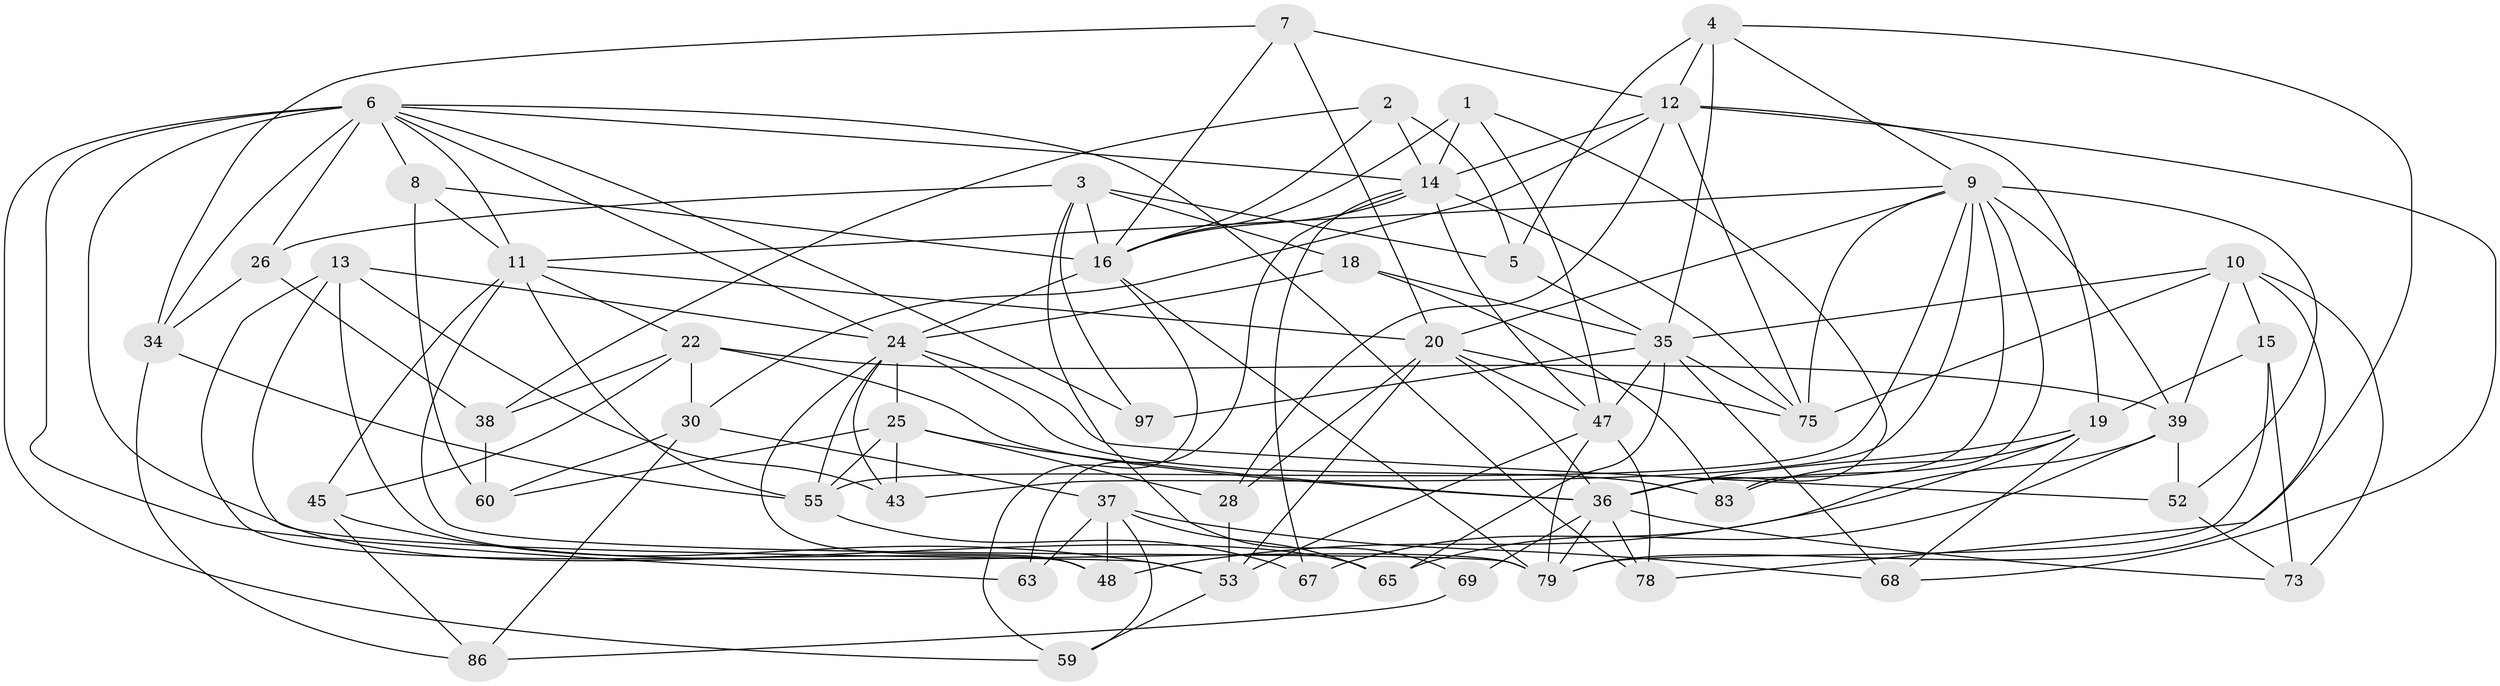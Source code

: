 // original degree distribution, {4: 1.0}
// Generated by graph-tools (version 1.1) at 2025/16/03/09/25 04:16:35]
// undirected, 52 vertices, 143 edges
graph export_dot {
graph [start="1"]
  node [color=gray90,style=filled];
  1 [super="+71"];
  2;
  3 [super="+17"];
  4 [super="+93"];
  5;
  6 [super="+33+27"];
  7;
  8;
  9 [super="+46+31+74"];
  10 [super="+21"];
  11 [super="+99"];
  12 [super="+76+23+51"];
  13 [super="+84"];
  14 [super="+89+57"];
  15;
  16 [super="+44"];
  18;
  19 [super="+64"];
  20 [super="+56"];
  22 [super="+40+50"];
  24 [super="+29"];
  25 [super="+82"];
  26;
  28;
  30 [super="+32"];
  34 [super="+62"];
  35 [super="+49+41+96"];
  36 [super="+87+54"];
  37 [super="+94"];
  38;
  39 [super="+58"];
  43;
  45;
  47 [super="+77"];
  48;
  52;
  53 [super="+70"];
  55 [super="+72"];
  59;
  60;
  63;
  65;
  67;
  68;
  69;
  73;
  75 [super="+85"];
  78;
  79 [super="+81"];
  83;
  86;
  97;
  1 -- 36;
  1 -- 47;
  1 -- 16 [weight=2];
  1 -- 14 [weight=2];
  2 -- 38;
  2 -- 5;
  2 -- 16;
  2 -- 14;
  3 -- 69;
  3 -- 97;
  3 -- 18;
  3 -- 16;
  3 -- 26;
  3 -- 5;
  4 -- 5;
  4 -- 12 [weight=2];
  4 -- 35;
  4 -- 9;
  4 -- 79;
  5 -- 35;
  6 -- 26;
  6 -- 63 [weight=2];
  6 -- 59;
  6 -- 65;
  6 -- 34;
  6 -- 97;
  6 -- 8;
  6 -- 78;
  6 -- 24;
  6 -- 14;
  6 -- 11;
  7 -- 34;
  7 -- 12;
  7 -- 20;
  7 -- 16;
  8 -- 60;
  8 -- 16;
  8 -- 11;
  9 -- 55;
  9 -- 11;
  9 -- 36;
  9 -- 83;
  9 -- 20;
  9 -- 39;
  9 -- 43;
  9 -- 52;
  9 -- 75;
  10 -- 73;
  10 -- 35;
  10 -- 75;
  10 -- 39;
  10 -- 78;
  10 -- 15;
  11 -- 20;
  11 -- 55;
  11 -- 22;
  11 -- 45;
  11 -- 79;
  12 -- 28;
  12 -- 68;
  12 -- 14 [weight=2];
  12 -- 75;
  12 -- 30;
  12 -- 19;
  13 -- 53;
  13 -- 24;
  13 -- 79 [weight=2];
  13 -- 48;
  13 -- 43;
  14 -- 63;
  14 -- 47 [weight=2];
  14 -- 16;
  14 -- 67;
  14 -- 75;
  15 -- 79;
  15 -- 19;
  15 -- 73;
  16 -- 24;
  16 -- 59;
  16 -- 79;
  18 -- 83;
  18 -- 35;
  18 -- 24;
  19 -- 68;
  19 -- 83;
  19 -- 67;
  19 -- 36;
  20 -- 28;
  20 -- 36;
  20 -- 53;
  20 -- 47;
  20 -- 75;
  22 -- 38;
  22 -- 45;
  22 -- 39;
  22 -- 36 [weight=2];
  22 -- 30 [weight=2];
  24 -- 43;
  24 -- 25;
  24 -- 48;
  24 -- 83;
  24 -- 52;
  24 -- 55;
  25 -- 60;
  25 -- 43;
  25 -- 28;
  25 -- 55;
  25 -- 36;
  26 -- 38;
  26 -- 34;
  28 -- 53;
  30 -- 60;
  30 -- 37;
  30 -- 86;
  34 -- 86;
  34 -- 55 [weight=2];
  35 -- 68;
  35 -- 75;
  35 -- 97 [weight=2];
  35 -- 65;
  35 -- 47;
  36 -- 69 [weight=2];
  36 -- 79;
  36 -- 73;
  36 -- 78;
  37 -- 48;
  37 -- 63;
  37 -- 59;
  37 -- 65;
  37 -- 68;
  38 -- 60;
  39 -- 65;
  39 -- 48;
  39 -- 52;
  45 -- 86;
  45 -- 53;
  47 -- 53;
  47 -- 78;
  47 -- 79;
  52 -- 73;
  53 -- 59;
  55 -- 67 [weight=2];
  69 -- 86;
}
